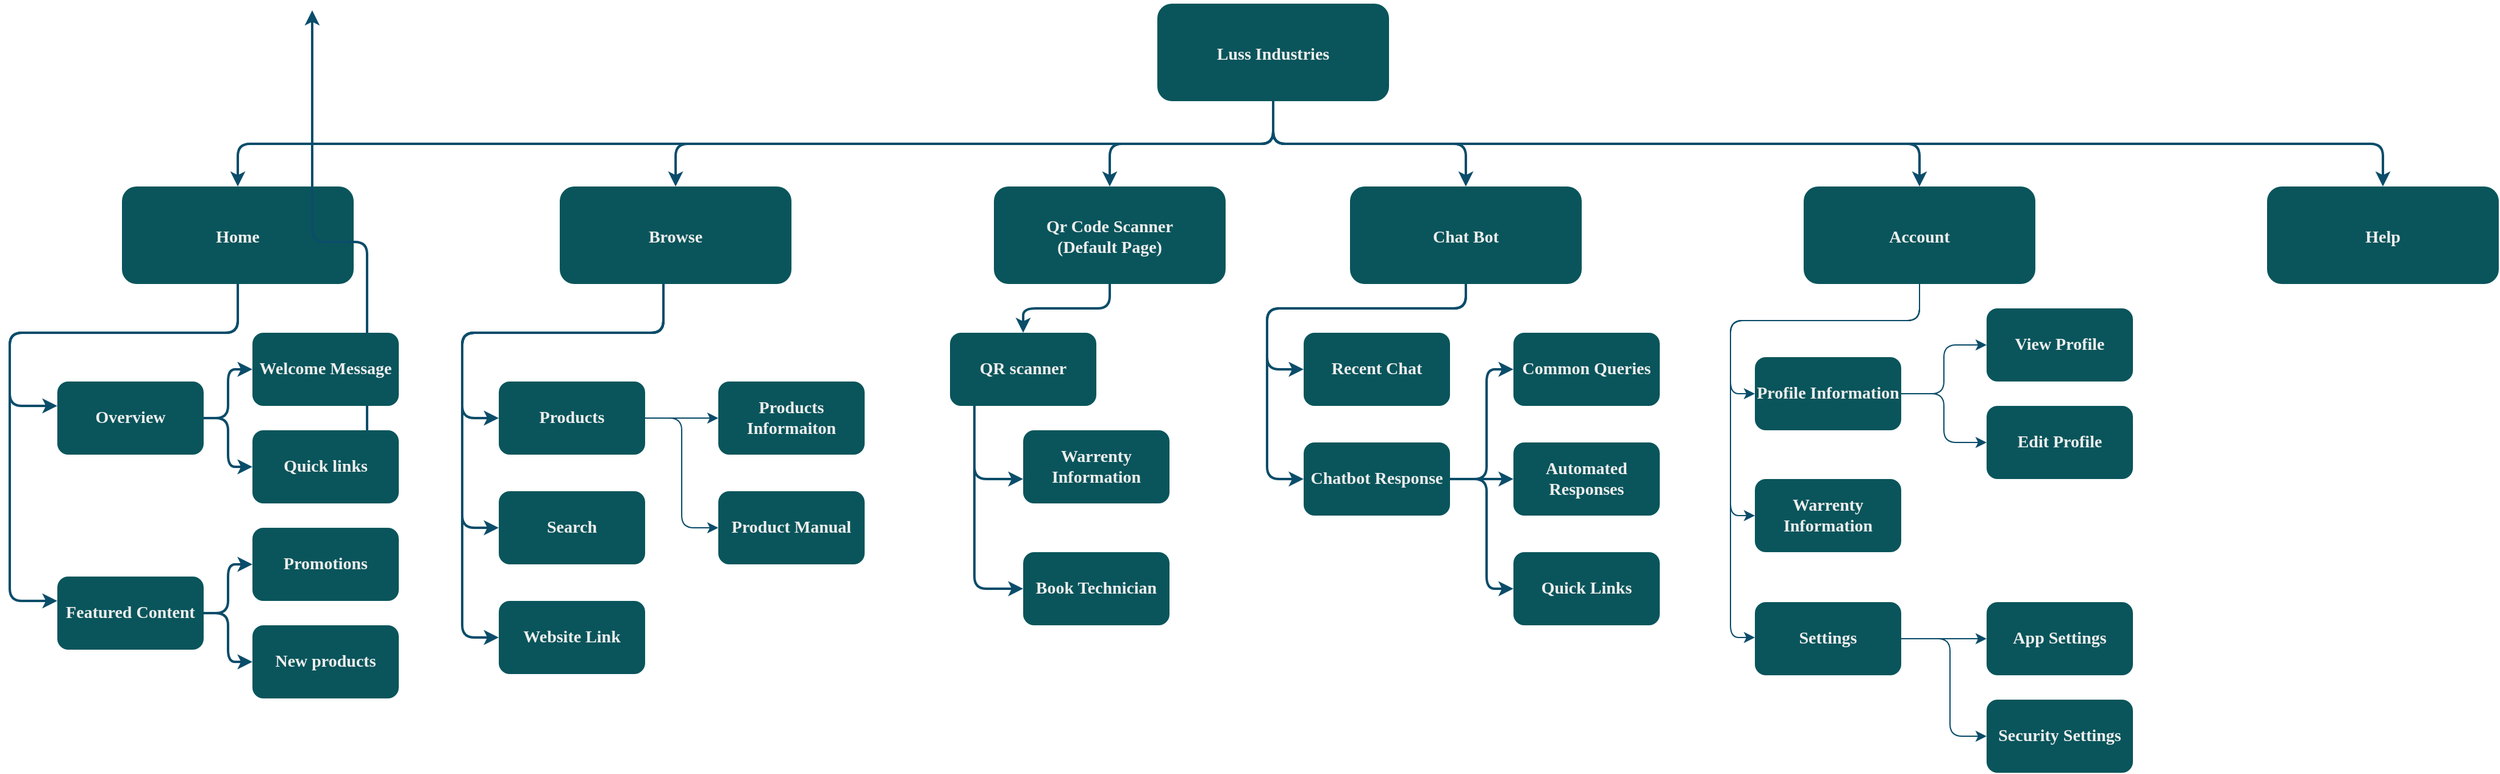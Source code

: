 <mxfile version="24.7.7">
  <diagram name="Page-1" id="2c0d36ab-eaac-3732-788b-9136903baeff">
    <mxGraphModel dx="1713" dy="696" grid="1" gridSize="10" guides="1" tooltips="1" connect="1" arrows="1" fold="1" page="0" pageScale="1.5" pageWidth="1169" pageHeight="827" background="#ffffff" math="0" shadow="0">
      <root>
        <mxCell id="0" />
        <mxCell id="1" parent="0" />
        <mxCell id="2" value="Luss Industries" style="rounded=1;fillColor=#09555B;strokeColor=none;fontColor=#EEEEEE;fontStyle=1;fontFamily=Tahoma;fontSize=14;flipH=0;labelBackgroundColor=none;strokeWidth=2;" parent="1" vertex="1">
          <mxGeometry x="770" y="130" width="190" height="80" as="geometry" />
        </mxCell>
        <mxCell id="tw0CBn4gDF8c5VPzYqaW-210" value="" style="edgeStyle=orthogonalEdgeStyle;rounded=1;orthogonalLoop=1;jettySize=auto;html=1;strokeColor=#0B4D6A;" edge="1" parent="1" source="4" target="tw0CBn4gDF8c5VPzYqaW-209">
          <mxGeometry relative="1" as="geometry">
            <Array as="points">
              <mxPoint x="1395" y="390" />
              <mxPoint x="1240" y="390" />
              <mxPoint x="1240" y="450" />
            </Array>
          </mxGeometry>
        </mxCell>
        <mxCell id="tw0CBn4gDF8c5VPzYqaW-214" value="" style="edgeStyle=orthogonalEdgeStyle;rounded=1;orthogonalLoop=1;jettySize=auto;html=1;strokeColor=#0B4D6A;" edge="1" parent="1" source="4" target="tw0CBn4gDF8c5VPzYqaW-213">
          <mxGeometry relative="1" as="geometry">
            <Array as="points">
              <mxPoint x="1395" y="390" />
              <mxPoint x="1240" y="390" />
              <mxPoint x="1240" y="550" />
            </Array>
          </mxGeometry>
        </mxCell>
        <mxCell id="tw0CBn4gDF8c5VPzYqaW-217" value="" style="edgeStyle=orthogonalEdgeStyle;rounded=1;orthogonalLoop=1;jettySize=auto;html=1;strokeColor=#0B4D6A;" edge="1" parent="1" source="4" target="tw0CBn4gDF8c5VPzYqaW-216">
          <mxGeometry relative="1" as="geometry">
            <Array as="points">
              <mxPoint x="1395" y="390" />
              <mxPoint x="1240" y="390" />
              <mxPoint x="1240" y="650" />
            </Array>
          </mxGeometry>
        </mxCell>
        <mxCell id="4" value="Account" style="rounded=1;fillColor=#09555B;strokeColor=none;fontColor=#EEEEEE;fontStyle=1;fontFamily=Tahoma;fontSize=14;direction=west;flipH=0;labelBackgroundColor=none;strokeWidth=2;" parent="1" vertex="1">
          <mxGeometry x="1300" y="280" width="190" height="80" as="geometry" />
        </mxCell>
        <mxCell id="9" value="" style="edgeStyle=elbowEdgeStyle;elbow=vertical;strokeWidth=2;rounded=1;labelBackgroundColor=none;strokeColor=#0B4D6A;fontColor=default;" parent="1" source="2" target="4" edge="1">
          <mxGeometry x="337" y="215.5" width="100" height="100" as="geometry">
            <mxPoint x="2043" y="315.5" as="sourcePoint" />
            <mxPoint x="1943" y="215.5" as="targetPoint" />
          </mxGeometry>
        </mxCell>
        <mxCell id="tw0CBn4gDF8c5VPzYqaW-180" value="" style="edgeStyle=orthogonalEdgeStyle;rounded=1;orthogonalLoop=1;jettySize=auto;html=1;labelBackgroundColor=none;strokeColor=#0B4D6A;fontColor=default;strokeWidth=2;" edge="1" parent="1" source="10" target="tw0CBn4gDF8c5VPzYqaW-179">
          <mxGeometry relative="1" as="geometry" />
        </mxCell>
        <mxCell id="10" value="Qr Code Scanner&#xa;(Default Page)" style="rounded=1;fillColor=#09555B;strokeColor=none;fontColor=#EEEEEE;fontStyle=1;fontFamily=Tahoma;fontSize=14;direction=west;flipH=1;flipV=1;labelBackgroundColor=none;strokeWidth=2;gradientColor=none;" parent="1" vertex="1">
          <mxGeometry x="636" y="280" width="190" height="80" as="geometry" />
        </mxCell>
        <mxCell id="tw0CBn4gDF8c5VPzYqaW-171" value="" style="edgeStyle=orthogonalEdgeStyle;rounded=1;orthogonalLoop=1;jettySize=auto;html=1;labelBackgroundColor=none;strokeColor=#0B4D6A;fontColor=default;strokeWidth=2;" edge="1" parent="1" source="12" target="tw0CBn4gDF8c5VPzYqaW-170">
          <mxGeometry relative="1" as="geometry">
            <Array as="points">
              <mxPoint x="365" y="400" />
              <mxPoint x="200" y="400" />
              <mxPoint x="200" y="470" />
            </Array>
          </mxGeometry>
        </mxCell>
        <mxCell id="tw0CBn4gDF8c5VPzYqaW-174" value="" style="edgeStyle=orthogonalEdgeStyle;rounded=1;orthogonalLoop=1;jettySize=auto;html=1;labelBackgroundColor=none;strokeColor=#0B4D6A;fontColor=default;strokeWidth=2;" edge="1" parent="1" source="12" target="tw0CBn4gDF8c5VPzYqaW-173">
          <mxGeometry relative="1" as="geometry">
            <Array as="points">
              <mxPoint x="365" y="400" />
              <mxPoint x="200" y="400" />
              <mxPoint x="200" y="560" />
            </Array>
          </mxGeometry>
        </mxCell>
        <mxCell id="tw0CBn4gDF8c5VPzYqaW-177" value="" style="edgeStyle=orthogonalEdgeStyle;rounded=1;orthogonalLoop=1;jettySize=auto;html=1;labelBackgroundColor=none;strokeColor=#0B4D6A;fontColor=default;strokeWidth=2;" edge="1" parent="1" source="12" target="tw0CBn4gDF8c5VPzYqaW-176">
          <mxGeometry relative="1" as="geometry">
            <Array as="points">
              <mxPoint x="365" y="400" />
              <mxPoint x="200" y="400" />
              <mxPoint x="200" y="650" />
            </Array>
          </mxGeometry>
        </mxCell>
        <mxCell id="12" value="Browse" style="rounded=1;fillColor=#09555B;strokeColor=none;fontColor=#EEEEEE;fontStyle=1;fontFamily=Tahoma;fontSize=14;direction=west;flipH=0;labelBackgroundColor=none;strokeWidth=2;gradientColor=none;" parent="1" vertex="1">
          <mxGeometry x="280" y="280" width="190" height="80" as="geometry" />
        </mxCell>
        <mxCell id="tw0CBn4gDF8c5VPzYqaW-151" value="" style="edgeStyle=orthogonalEdgeStyle;rounded=1;orthogonalLoop=1;jettySize=auto;html=1;labelBackgroundColor=none;strokeColor=#0B4D6A;fontColor=default;strokeWidth=2;" edge="1" parent="1" source="13" target="tw0CBn4gDF8c5VPzYqaW-150">
          <mxGeometry relative="1" as="geometry">
            <Array as="points">
              <mxPoint x="16" y="400" />
              <mxPoint x="-171" y="400" />
              <mxPoint x="-171" y="460" />
            </Array>
          </mxGeometry>
        </mxCell>
        <mxCell id="tw0CBn4gDF8c5VPzYqaW-155" value="" style="edgeStyle=orthogonalEdgeStyle;rounded=1;orthogonalLoop=1;jettySize=auto;html=1;labelBackgroundColor=none;strokeColor=#0B4D6A;fontColor=default;strokeWidth=2;" edge="1" parent="1" source="13" target="tw0CBn4gDF8c5VPzYqaW-154">
          <mxGeometry relative="1" as="geometry">
            <Array as="points">
              <mxPoint x="16" y="400" />
              <mxPoint x="-171" y="400" />
              <mxPoint x="-171" y="620" />
            </Array>
          </mxGeometry>
        </mxCell>
        <mxCell id="13" value="Home" style="rounded=1;fillColor=#09555B;strokeColor=none;fontColor=#EEEEEE;fontStyle=1;fontFamily=Tahoma;fontSize=14;direction=west;flipH=0;labelBackgroundColor=none;strokeWidth=2;gradientColor=none;" parent="1" vertex="1">
          <mxGeometry x="-79" y="280" width="190" height="80" as="geometry" />
        </mxCell>
        <mxCell id="59" value="" style="edgeStyle=elbowEdgeStyle;elbow=vertical;strokeWidth=2;rounded=1;labelBackgroundColor=none;strokeColor=#0B4D6A;fontColor=default;" parent="1" source="2" target="12" edge="1">
          <mxGeometry x="347" y="225.5" width="100" height="100" as="geometry">
            <mxPoint x="528.0" y="275.5" as="sourcePoint" />
            <mxPoint x="-77.0" y="345.5" as="targetPoint" />
          </mxGeometry>
        </mxCell>
        <mxCell id="61" value="" style="edgeStyle=elbowEdgeStyle;elbow=vertical;strokeWidth=2;rounded=1;labelBackgroundColor=none;strokeColor=#0B4D6A;fontColor=default;" parent="1" source="2" target="13" edge="1">
          <mxGeometry x="-23" y="135.5" width="100" height="100" as="geometry">
            <mxPoint x="1083" y="235.5" as="sourcePoint" />
            <mxPoint x="983" y="135.5" as="targetPoint" />
          </mxGeometry>
        </mxCell>
        <mxCell id="107" value="" style="edgeStyle=elbowEdgeStyle;elbow=vertical;rounded=1;strokeWidth=2;labelBackgroundColor=none;strokeColor=#0B4D6A;fontColor=default;" parent="1" target="15" edge="1">
          <mxGeometry x="-23" y="135.5" width="100" height="100" as="geometry">
            <mxPoint x="122" y="515.5" as="sourcePoint" />
            <mxPoint x="77" y="135.5" as="targetPoint" />
          </mxGeometry>
        </mxCell>
        <mxCell id="tw0CBn4gDF8c5VPzYqaW-124" value="" style="edgeStyle=elbowEdgeStyle;elbow=vertical;strokeWidth=2;rounded=1;exitX=0.5;exitY=1;exitDx=0;exitDy=0;entryX=0.5;entryY=1;entryDx=0;entryDy=0;labelBackgroundColor=none;strokeColor=#0B4D6A;fontColor=default;" edge="1" parent="1" source="2" target="tw0CBn4gDF8c5VPzYqaW-126">
          <mxGeometry x="347" y="225.5" width="100" height="100" as="geometry">
            <mxPoint x="1188" y="276" as="sourcePoint" />
            <mxPoint x="1383" y="346" as="targetPoint" />
          </mxGeometry>
        </mxCell>
        <mxCell id="tw0CBn4gDF8c5VPzYqaW-125" value="" style="edgeStyle=elbowEdgeStyle;elbow=vertical;strokeWidth=2;rounded=1;exitX=0.5;exitY=1;exitDx=0;exitDy=0;entryX=0.5;entryY=1;entryDx=0;entryDy=0;labelBackgroundColor=none;strokeColor=#0B4D6A;fontColor=default;" edge="1" parent="1" source="2" target="10">
          <mxGeometry x="347" y="225.5" width="100" height="100" as="geometry">
            <mxPoint x="848" y="286" as="sourcePoint" />
            <mxPoint x="492.57" y="329.1" as="targetPoint" />
          </mxGeometry>
        </mxCell>
        <mxCell id="tw0CBn4gDF8c5VPzYqaW-191" value="" style="edgeStyle=orthogonalEdgeStyle;rounded=1;orthogonalLoop=1;jettySize=auto;html=1;strokeColor=#0B4D6A;labelBackgroundColor=none;fontColor=default;strokeWidth=2;" edge="1" parent="1" source="tw0CBn4gDF8c5VPzYqaW-126" target="tw0CBn4gDF8c5VPzYqaW-190">
          <mxGeometry relative="1" as="geometry">
            <Array as="points">
              <mxPoint x="1023" y="380" />
              <mxPoint x="860" y="380" />
              <mxPoint x="860" y="430" />
            </Array>
          </mxGeometry>
        </mxCell>
        <mxCell id="tw0CBn4gDF8c5VPzYqaW-201" style="edgeStyle=orthogonalEdgeStyle;rounded=1;orthogonalLoop=1;jettySize=auto;html=1;entryX=0;entryY=0.5;entryDx=0;entryDy=0;strokeColor=#0B4D6A;strokeWidth=2;" edge="1" parent="1" source="tw0CBn4gDF8c5VPzYqaW-126" target="tw0CBn4gDF8c5VPzYqaW-192">
          <mxGeometry relative="1" as="geometry">
            <Array as="points">
              <mxPoint x="1023" y="380" />
              <mxPoint x="860" y="380" />
              <mxPoint x="860" y="520" />
            </Array>
          </mxGeometry>
        </mxCell>
        <mxCell id="tw0CBn4gDF8c5VPzYqaW-126" value="Chat Bot" style="rounded=1;fillColor=#09555B;strokeColor=none;fontColor=#EEEEEE;fontStyle=1;fontFamily=Tahoma;fontSize=14;direction=west;flipH=0;labelBackgroundColor=none;strokeWidth=2;" vertex="1" parent="1">
          <mxGeometry x="928" y="280" width="190" height="80" as="geometry" />
        </mxCell>
        <mxCell id="tw0CBn4gDF8c5VPzYqaW-138" value="Help" style="rounded=1;fillColor=#09555B;strokeColor=none;fontColor=#EEEEEE;fontStyle=1;fontFamily=Tahoma;fontSize=14;direction=west;flipH=0;labelBackgroundColor=none;strokeWidth=2;" vertex="1" parent="1">
          <mxGeometry x="1680" y="280" width="190" height="80" as="geometry" />
        </mxCell>
        <mxCell id="tw0CBn4gDF8c5VPzYqaW-143" value="" style="edgeStyle=elbowEdgeStyle;elbow=vertical;strokeWidth=2;rounded=1;exitX=0.5;exitY=1;exitDx=0;exitDy=0;entryX=0.5;entryY=1;entryDx=0;entryDy=0;labelBackgroundColor=none;strokeColor=#0B4D6A;fontColor=default;" edge="1" parent="1" source="2" target="tw0CBn4gDF8c5VPzYqaW-138">
          <mxGeometry x="337" y="215.5" width="100" height="100" as="geometry">
            <mxPoint x="870" y="210" as="sourcePoint" />
            <mxPoint x="1500" y="280" as="targetPoint" />
          </mxGeometry>
        </mxCell>
        <mxCell id="tw0CBn4gDF8c5VPzYqaW-161" style="edgeStyle=orthogonalEdgeStyle;rounded=1;orthogonalLoop=1;jettySize=auto;html=1;entryX=0;entryY=0.5;entryDx=0;entryDy=0;labelBackgroundColor=none;strokeColor=#0B4D6A;fontColor=default;strokeWidth=2;" edge="1" parent="1" source="tw0CBn4gDF8c5VPzYqaW-150" target="tw0CBn4gDF8c5VPzYqaW-157">
          <mxGeometry relative="1" as="geometry" />
        </mxCell>
        <mxCell id="tw0CBn4gDF8c5VPzYqaW-162" style="edgeStyle=orthogonalEdgeStyle;rounded=1;orthogonalLoop=1;jettySize=auto;html=1;entryX=0;entryY=0.5;entryDx=0;entryDy=0;labelBackgroundColor=none;strokeColor=#0B4D6A;fontColor=default;strokeWidth=2;" edge="1" parent="1" source="tw0CBn4gDF8c5VPzYqaW-150" target="tw0CBn4gDF8c5VPzYqaW-159">
          <mxGeometry relative="1" as="geometry" />
        </mxCell>
        <mxCell id="tw0CBn4gDF8c5VPzYqaW-150" value="Overview" style="whiteSpace=wrap;html=1;fontSize=14;fontFamily=Tahoma;fillColor=#09555B;strokeColor=none;fontColor=#EEEEEE;rounded=1;fontStyle=1;labelBackgroundColor=none;strokeWidth=2;" vertex="1" parent="1">
          <mxGeometry x="-132" y="440" width="120" height="60" as="geometry" />
        </mxCell>
        <mxCell id="tw0CBn4gDF8c5VPzYqaW-154" value="Featured Content" style="whiteSpace=wrap;html=1;fontSize=14;fontFamily=Tahoma;fillColor=#09555B;strokeColor=none;fontColor=#EEEEEE;rounded=1;fontStyle=1;labelBackgroundColor=none;strokeWidth=2;" vertex="1" parent="1">
          <mxGeometry x="-132" y="600" width="120" height="60" as="geometry" />
        </mxCell>
        <mxCell id="tw0CBn4gDF8c5VPzYqaW-157" value="Welcome Message" style="whiteSpace=wrap;html=1;fontSize=14;fontFamily=Tahoma;fillColor=#09555B;strokeColor=none;fontColor=#EEEEEE;rounded=1;fontStyle=1;labelBackgroundColor=none;strokeWidth=2;" vertex="1" parent="1">
          <mxGeometry x="28" y="400" width="120" height="60" as="geometry" />
        </mxCell>
        <mxCell id="tw0CBn4gDF8c5VPzYqaW-159" value="Quick links" style="whiteSpace=wrap;html=1;fontSize=14;fontFamily=Tahoma;fillColor=#09555B;strokeColor=none;fontColor=#EEEEEE;rounded=1;fontStyle=1;labelBackgroundColor=none;strokeWidth=2;" vertex="1" parent="1">
          <mxGeometry x="28" y="480" width="120" height="60" as="geometry" />
        </mxCell>
        <mxCell id="tw0CBn4gDF8c5VPzYqaW-165" style="edgeStyle=orthogonalEdgeStyle;rounded=1;orthogonalLoop=1;jettySize=auto;html=1;entryX=0;entryY=0.5;entryDx=0;entryDy=0;exitX=1;exitY=0.5;exitDx=0;exitDy=0;labelBackgroundColor=none;strokeColor=#0B4D6A;fontColor=default;strokeWidth=2;" edge="1" parent="1" target="tw0CBn4gDF8c5VPzYqaW-167" source="tw0CBn4gDF8c5VPzYqaW-154">
          <mxGeometry relative="1" as="geometry">
            <mxPoint x="-2" y="620" as="sourcePoint" />
          </mxGeometry>
        </mxCell>
        <mxCell id="tw0CBn4gDF8c5VPzYqaW-166" style="edgeStyle=orthogonalEdgeStyle;rounded=1;orthogonalLoop=1;jettySize=auto;html=1;entryX=0;entryY=0.5;entryDx=0;entryDy=0;exitX=1;exitY=0.5;exitDx=0;exitDy=0;labelBackgroundColor=none;strokeColor=#0B4D6A;fontColor=default;strokeWidth=2;" edge="1" parent="1" target="tw0CBn4gDF8c5VPzYqaW-168" source="tw0CBn4gDF8c5VPzYqaW-154">
          <mxGeometry relative="1" as="geometry">
            <mxPoint x="-2" y="620" as="sourcePoint" />
            <Array as="points">
              <mxPoint x="8" y="630" />
              <mxPoint x="8" y="670" />
            </Array>
          </mxGeometry>
        </mxCell>
        <mxCell id="tw0CBn4gDF8c5VPzYqaW-167" value="Promotions" style="whiteSpace=wrap;html=1;fontSize=14;fontFamily=Tahoma;fillColor=#09555B;strokeColor=none;fontColor=#EEEEEE;rounded=1;fontStyle=1;labelBackgroundColor=none;strokeWidth=2;" vertex="1" parent="1">
          <mxGeometry x="28" y="560" width="120" height="60" as="geometry" />
        </mxCell>
        <mxCell id="tw0CBn4gDF8c5VPzYqaW-168" value="New products" style="whiteSpace=wrap;html=1;fontSize=14;fontFamily=Tahoma;fillColor=#09555B;strokeColor=none;fontColor=#EEEEEE;rounded=1;fontStyle=1;labelBackgroundColor=none;strokeWidth=2;" vertex="1" parent="1">
          <mxGeometry x="28" y="640" width="120" height="60" as="geometry" />
        </mxCell>
        <mxCell id="tw0CBn4gDF8c5VPzYqaW-205" value="" style="edgeStyle=orthogonalEdgeStyle;rounded=1;orthogonalLoop=1;jettySize=auto;html=1;strokeColor=#0B4D6A;" edge="1" parent="1" source="tw0CBn4gDF8c5VPzYqaW-170" target="tw0CBn4gDF8c5VPzYqaW-204">
          <mxGeometry relative="1" as="geometry" />
        </mxCell>
        <mxCell id="tw0CBn4gDF8c5VPzYqaW-207" value="" style="edgeStyle=orthogonalEdgeStyle;rounded=1;orthogonalLoop=1;jettySize=auto;html=1;strokeColor=#0B4D6A;" edge="1" parent="1" source="tw0CBn4gDF8c5VPzYqaW-170" target="tw0CBn4gDF8c5VPzYqaW-206">
          <mxGeometry relative="1" as="geometry">
            <Array as="points">
              <mxPoint x="380" y="470" />
              <mxPoint x="380" y="560" />
            </Array>
          </mxGeometry>
        </mxCell>
        <mxCell id="tw0CBn4gDF8c5VPzYqaW-170" value="Products" style="whiteSpace=wrap;html=1;fontSize=14;fontFamily=Tahoma;fillColor=#09555B;strokeColor=none;fontColor=#EEEEEE;rounded=1;fontStyle=1;labelBackgroundColor=none;strokeWidth=2;" vertex="1" parent="1">
          <mxGeometry x="230" y="440" width="120" height="60" as="geometry" />
        </mxCell>
        <mxCell id="tw0CBn4gDF8c5VPzYqaW-173" value="Search" style="whiteSpace=wrap;html=1;fontSize=14;fontFamily=Tahoma;fillColor=#09555B;strokeColor=none;fontColor=#EEEEEE;rounded=1;fontStyle=1;labelBackgroundColor=none;strokeWidth=2;" vertex="1" parent="1">
          <mxGeometry x="230" y="530" width="120" height="60" as="geometry" />
        </mxCell>
        <mxCell id="tw0CBn4gDF8c5VPzYqaW-176" value="Website Link" style="whiteSpace=wrap;html=1;fontSize=14;fontFamily=Tahoma;fillColor=#09555B;strokeColor=none;fontColor=#EEEEEE;rounded=1;fontStyle=1;labelBackgroundColor=none;strokeWidth=2;" vertex="1" parent="1">
          <mxGeometry x="230" y="620" width="120" height="60" as="geometry" />
        </mxCell>
        <mxCell id="tw0CBn4gDF8c5VPzYqaW-183" value="" style="edgeStyle=orthogonalEdgeStyle;rounded=1;orthogonalLoop=1;jettySize=auto;html=1;labelBackgroundColor=none;strokeColor=#0B4D6A;fontColor=default;strokeWidth=2;" edge="1" parent="1" source="tw0CBn4gDF8c5VPzYqaW-179" target="tw0CBn4gDF8c5VPzYqaW-182">
          <mxGeometry relative="1" as="geometry">
            <Array as="points">
              <mxPoint x="620" y="520" />
            </Array>
          </mxGeometry>
        </mxCell>
        <mxCell id="tw0CBn4gDF8c5VPzYqaW-186" value="" style="edgeStyle=orthogonalEdgeStyle;rounded=1;orthogonalLoop=1;jettySize=auto;html=1;labelBackgroundColor=none;strokeColor=#0B4D6A;fontColor=default;strokeWidth=2;" edge="1" parent="1" source="tw0CBn4gDF8c5VPzYqaW-179" target="tw0CBn4gDF8c5VPzYqaW-185">
          <mxGeometry relative="1" as="geometry">
            <Array as="points">
              <mxPoint x="620" y="610" />
            </Array>
          </mxGeometry>
        </mxCell>
        <mxCell id="tw0CBn4gDF8c5VPzYqaW-179" value="QR scanner" style="whiteSpace=wrap;html=1;fontSize=14;fontFamily=Tahoma;fillColor=#09555B;strokeColor=none;fontColor=#EEEEEE;rounded=1;fontStyle=1;labelBackgroundColor=none;strokeWidth=2;" vertex="1" parent="1">
          <mxGeometry x="600" y="400" width="120" height="60" as="geometry" />
        </mxCell>
        <mxCell id="tw0CBn4gDF8c5VPzYqaW-182" value="Warrenty Information" style="whiteSpace=wrap;html=1;fontSize=14;fontFamily=Tahoma;fillColor=#09555B;strokeColor=none;fontColor=#EEEEEE;rounded=1;fontStyle=1;labelBackgroundColor=none;strokeWidth=2;" vertex="1" parent="1">
          <mxGeometry x="660" y="480" width="120" height="60" as="geometry" />
        </mxCell>
        <mxCell id="tw0CBn4gDF8c5VPzYqaW-185" value="Book Technician" style="whiteSpace=wrap;html=1;fontSize=14;fontFamily=Tahoma;fillColor=#09555B;strokeColor=none;fontColor=#EEEEEE;rounded=1;fontStyle=1;labelBackgroundColor=none;strokeWidth=2;" vertex="1" parent="1">
          <mxGeometry x="660" y="580" width="120" height="60" as="geometry" />
        </mxCell>
        <mxCell id="tw0CBn4gDF8c5VPzYqaW-190" value="Recent Chat" style="whiteSpace=wrap;html=1;fontSize=14;fontFamily=Tahoma;fillColor=#09555B;strokeColor=none;fontColor=#EEEEEE;rounded=1;fontStyle=1;labelBackgroundColor=none;strokeWidth=2;" vertex="1" parent="1">
          <mxGeometry x="890" y="400" width="120" height="60" as="geometry" />
        </mxCell>
        <mxCell id="tw0CBn4gDF8c5VPzYqaW-195" value="" style="edgeStyle=orthogonalEdgeStyle;rounded=1;orthogonalLoop=1;jettySize=auto;html=1;strokeColor=#0B4D6A;labelBackgroundColor=none;fontColor=default;strokeWidth=2;" edge="1" parent="1" source="tw0CBn4gDF8c5VPzYqaW-192" target="tw0CBn4gDF8c5VPzYqaW-194">
          <mxGeometry relative="1" as="geometry">
            <Array as="points">
              <mxPoint x="1040" y="520" />
              <mxPoint x="1040" y="430" />
            </Array>
          </mxGeometry>
        </mxCell>
        <mxCell id="tw0CBn4gDF8c5VPzYqaW-197" value="" style="edgeStyle=orthogonalEdgeStyle;rounded=1;orthogonalLoop=1;jettySize=auto;html=1;strokeColor=#0B4D6A;labelBackgroundColor=none;fontColor=default;strokeWidth=2;" edge="1" parent="1" source="tw0CBn4gDF8c5VPzYqaW-192" target="tw0CBn4gDF8c5VPzYqaW-196">
          <mxGeometry relative="1" as="geometry">
            <Array as="points">
              <mxPoint x="1030" y="520" />
              <mxPoint x="1030" y="520" />
            </Array>
          </mxGeometry>
        </mxCell>
        <mxCell id="tw0CBn4gDF8c5VPzYqaW-200" value="" style="edgeStyle=orthogonalEdgeStyle;rounded=1;orthogonalLoop=1;jettySize=auto;html=1;strokeColor=#0B4D6A;labelBackgroundColor=none;fontColor=default;strokeWidth=2;" edge="1" parent="1" source="tw0CBn4gDF8c5VPzYqaW-192" target="tw0CBn4gDF8c5VPzYqaW-199">
          <mxGeometry relative="1" as="geometry">
            <Array as="points">
              <mxPoint x="1040" y="520" />
              <mxPoint x="1040" y="610" />
            </Array>
          </mxGeometry>
        </mxCell>
        <mxCell id="tw0CBn4gDF8c5VPzYqaW-192" value="Chatbot Response" style="whiteSpace=wrap;html=1;fontSize=14;fontFamily=Tahoma;fillColor=#09555B;strokeColor=none;fontColor=#EEEEEE;rounded=1;fontStyle=1;labelBackgroundColor=none;strokeWidth=2;" vertex="1" parent="1">
          <mxGeometry x="890" y="490" width="120" height="60" as="geometry" />
        </mxCell>
        <mxCell id="tw0CBn4gDF8c5VPzYqaW-194" value="Common Queries" style="whiteSpace=wrap;html=1;fontSize=14;fontFamily=Tahoma;fillColor=#09555B;strokeColor=none;fontColor=#EEEEEE;rounded=1;fontStyle=1;labelBackgroundColor=none;strokeWidth=2;" vertex="1" parent="1">
          <mxGeometry x="1062" y="400" width="120" height="60" as="geometry" />
        </mxCell>
        <mxCell id="tw0CBn4gDF8c5VPzYqaW-196" value="Automated Responses" style="whiteSpace=wrap;html=1;fontSize=14;fontFamily=Tahoma;fillColor=#09555B;strokeColor=none;fontColor=#EEEEEE;rounded=1;fontStyle=1;labelBackgroundColor=none;strokeWidth=2;" vertex="1" parent="1">
          <mxGeometry x="1062" y="490" width="120" height="60" as="geometry" />
        </mxCell>
        <mxCell id="tw0CBn4gDF8c5VPzYqaW-199" value="Quick Links" style="whiteSpace=wrap;html=1;fontSize=14;fontFamily=Tahoma;fillColor=#09555B;strokeColor=none;fontColor=#EEEEEE;rounded=1;fontStyle=1;labelBackgroundColor=none;strokeWidth=2;" vertex="1" parent="1">
          <mxGeometry x="1062" y="580" width="120" height="60" as="geometry" />
        </mxCell>
        <mxCell id="tw0CBn4gDF8c5VPzYqaW-204" value="Products Informaiton" style="whiteSpace=wrap;html=1;fontSize=14;fontFamily=Tahoma;fillColor=#09555B;strokeColor=none;fontColor=#EEEEEE;rounded=1;fontStyle=1;labelBackgroundColor=none;strokeWidth=2;" vertex="1" parent="1">
          <mxGeometry x="410" y="440" width="120" height="60" as="geometry" />
        </mxCell>
        <mxCell id="tw0CBn4gDF8c5VPzYqaW-206" value="Product Manual" style="whiteSpace=wrap;html=1;fontSize=14;fontFamily=Tahoma;fillColor=#09555B;strokeColor=none;fontColor=#EEEEEE;rounded=1;fontStyle=1;labelBackgroundColor=none;strokeWidth=2;" vertex="1" parent="1">
          <mxGeometry x="410" y="530" width="120" height="60" as="geometry" />
        </mxCell>
        <mxCell id="tw0CBn4gDF8c5VPzYqaW-219" value="" style="edgeStyle=orthogonalEdgeStyle;rounded=1;orthogonalLoop=1;jettySize=auto;html=1;strokeColor=#0B4D6A;" edge="1" parent="1" source="tw0CBn4gDF8c5VPzYqaW-209" target="tw0CBn4gDF8c5VPzYqaW-218">
          <mxGeometry relative="1" as="geometry" />
        </mxCell>
        <mxCell id="tw0CBn4gDF8c5VPzYqaW-221" value="" style="edgeStyle=orthogonalEdgeStyle;rounded=1;orthogonalLoop=1;jettySize=auto;html=1;strokeColor=#0B4D6A;" edge="1" parent="1" source="tw0CBn4gDF8c5VPzYqaW-209" target="tw0CBn4gDF8c5VPzYqaW-220">
          <mxGeometry relative="1" as="geometry" />
        </mxCell>
        <mxCell id="tw0CBn4gDF8c5VPzYqaW-209" value="Profile Information" style="whiteSpace=wrap;html=1;fontSize=14;fontFamily=Tahoma;fillColor=#09555B;strokeColor=none;fontColor=#EEEEEE;rounded=1;fontStyle=1;labelBackgroundColor=none;strokeWidth=2;" vertex="1" parent="1">
          <mxGeometry x="1260" y="420" width="120" height="60" as="geometry" />
        </mxCell>
        <mxCell id="tw0CBn4gDF8c5VPzYqaW-213" value="Warrenty Information" style="whiteSpace=wrap;html=1;fontSize=14;fontFamily=Tahoma;fillColor=#09555B;strokeColor=none;fontColor=#EEEEEE;rounded=1;fontStyle=1;labelBackgroundColor=none;strokeWidth=2;" vertex="1" parent="1">
          <mxGeometry x="1260" y="520" width="120" height="60" as="geometry" />
        </mxCell>
        <mxCell id="tw0CBn4gDF8c5VPzYqaW-223" value="" style="edgeStyle=orthogonalEdgeStyle;rounded=1;orthogonalLoop=1;jettySize=auto;html=1;strokeColor=#0B4D6A;" edge="1" parent="1" source="tw0CBn4gDF8c5VPzYqaW-216" target="tw0CBn4gDF8c5VPzYqaW-222">
          <mxGeometry relative="1" as="geometry" />
        </mxCell>
        <mxCell id="tw0CBn4gDF8c5VPzYqaW-226" value="" style="edgeStyle=orthogonalEdgeStyle;rounded=1;orthogonalLoop=1;jettySize=auto;html=1;strokeColor=#0B4D6A;" edge="1" parent="1" source="tw0CBn4gDF8c5VPzYqaW-216" target="tw0CBn4gDF8c5VPzYqaW-225">
          <mxGeometry relative="1" as="geometry">
            <Array as="points">
              <mxPoint x="1420" y="651" />
              <mxPoint x="1420" y="731" />
            </Array>
          </mxGeometry>
        </mxCell>
        <mxCell id="tw0CBn4gDF8c5VPzYqaW-216" value="Settings" style="whiteSpace=wrap;html=1;fontSize=14;fontFamily=Tahoma;fillColor=#09555B;strokeColor=none;fontColor=#EEEEEE;rounded=1;fontStyle=1;labelBackgroundColor=none;strokeWidth=2;" vertex="1" parent="1">
          <mxGeometry x="1260" y="621" width="120" height="60" as="geometry" />
        </mxCell>
        <mxCell id="tw0CBn4gDF8c5VPzYqaW-218" value="View Profile" style="whiteSpace=wrap;html=1;fontSize=14;fontFamily=Tahoma;fillColor=#09555B;strokeColor=none;fontColor=#EEEEEE;rounded=1;fontStyle=1;labelBackgroundColor=none;strokeWidth=2;" vertex="1" parent="1">
          <mxGeometry x="1450" y="380" width="120" height="60" as="geometry" />
        </mxCell>
        <mxCell id="tw0CBn4gDF8c5VPzYqaW-220" value="Edit Profile" style="whiteSpace=wrap;html=1;fontSize=14;fontFamily=Tahoma;fillColor=#09555B;strokeColor=none;fontColor=#EEEEEE;rounded=1;fontStyle=1;labelBackgroundColor=none;strokeWidth=2;" vertex="1" parent="1">
          <mxGeometry x="1450" y="460" width="120" height="60" as="geometry" />
        </mxCell>
        <mxCell id="tw0CBn4gDF8c5VPzYqaW-222" value="App Settings" style="whiteSpace=wrap;html=1;fontSize=14;fontFamily=Tahoma;fillColor=#09555B;strokeColor=none;fontColor=#EEEEEE;rounded=1;fontStyle=1;labelBackgroundColor=none;strokeWidth=2;" vertex="1" parent="1">
          <mxGeometry x="1450" y="621" width="120" height="60" as="geometry" />
        </mxCell>
        <mxCell id="tw0CBn4gDF8c5VPzYqaW-225" value="Security Settings" style="whiteSpace=wrap;html=1;fontSize=14;fontFamily=Tahoma;fillColor=#09555B;strokeColor=none;fontColor=#EEEEEE;rounded=1;fontStyle=1;labelBackgroundColor=none;strokeWidth=2;" vertex="1" parent="1">
          <mxGeometry x="1450" y="701" width="120" height="60" as="geometry" />
        </mxCell>
      </root>
    </mxGraphModel>
  </diagram>
</mxfile>
